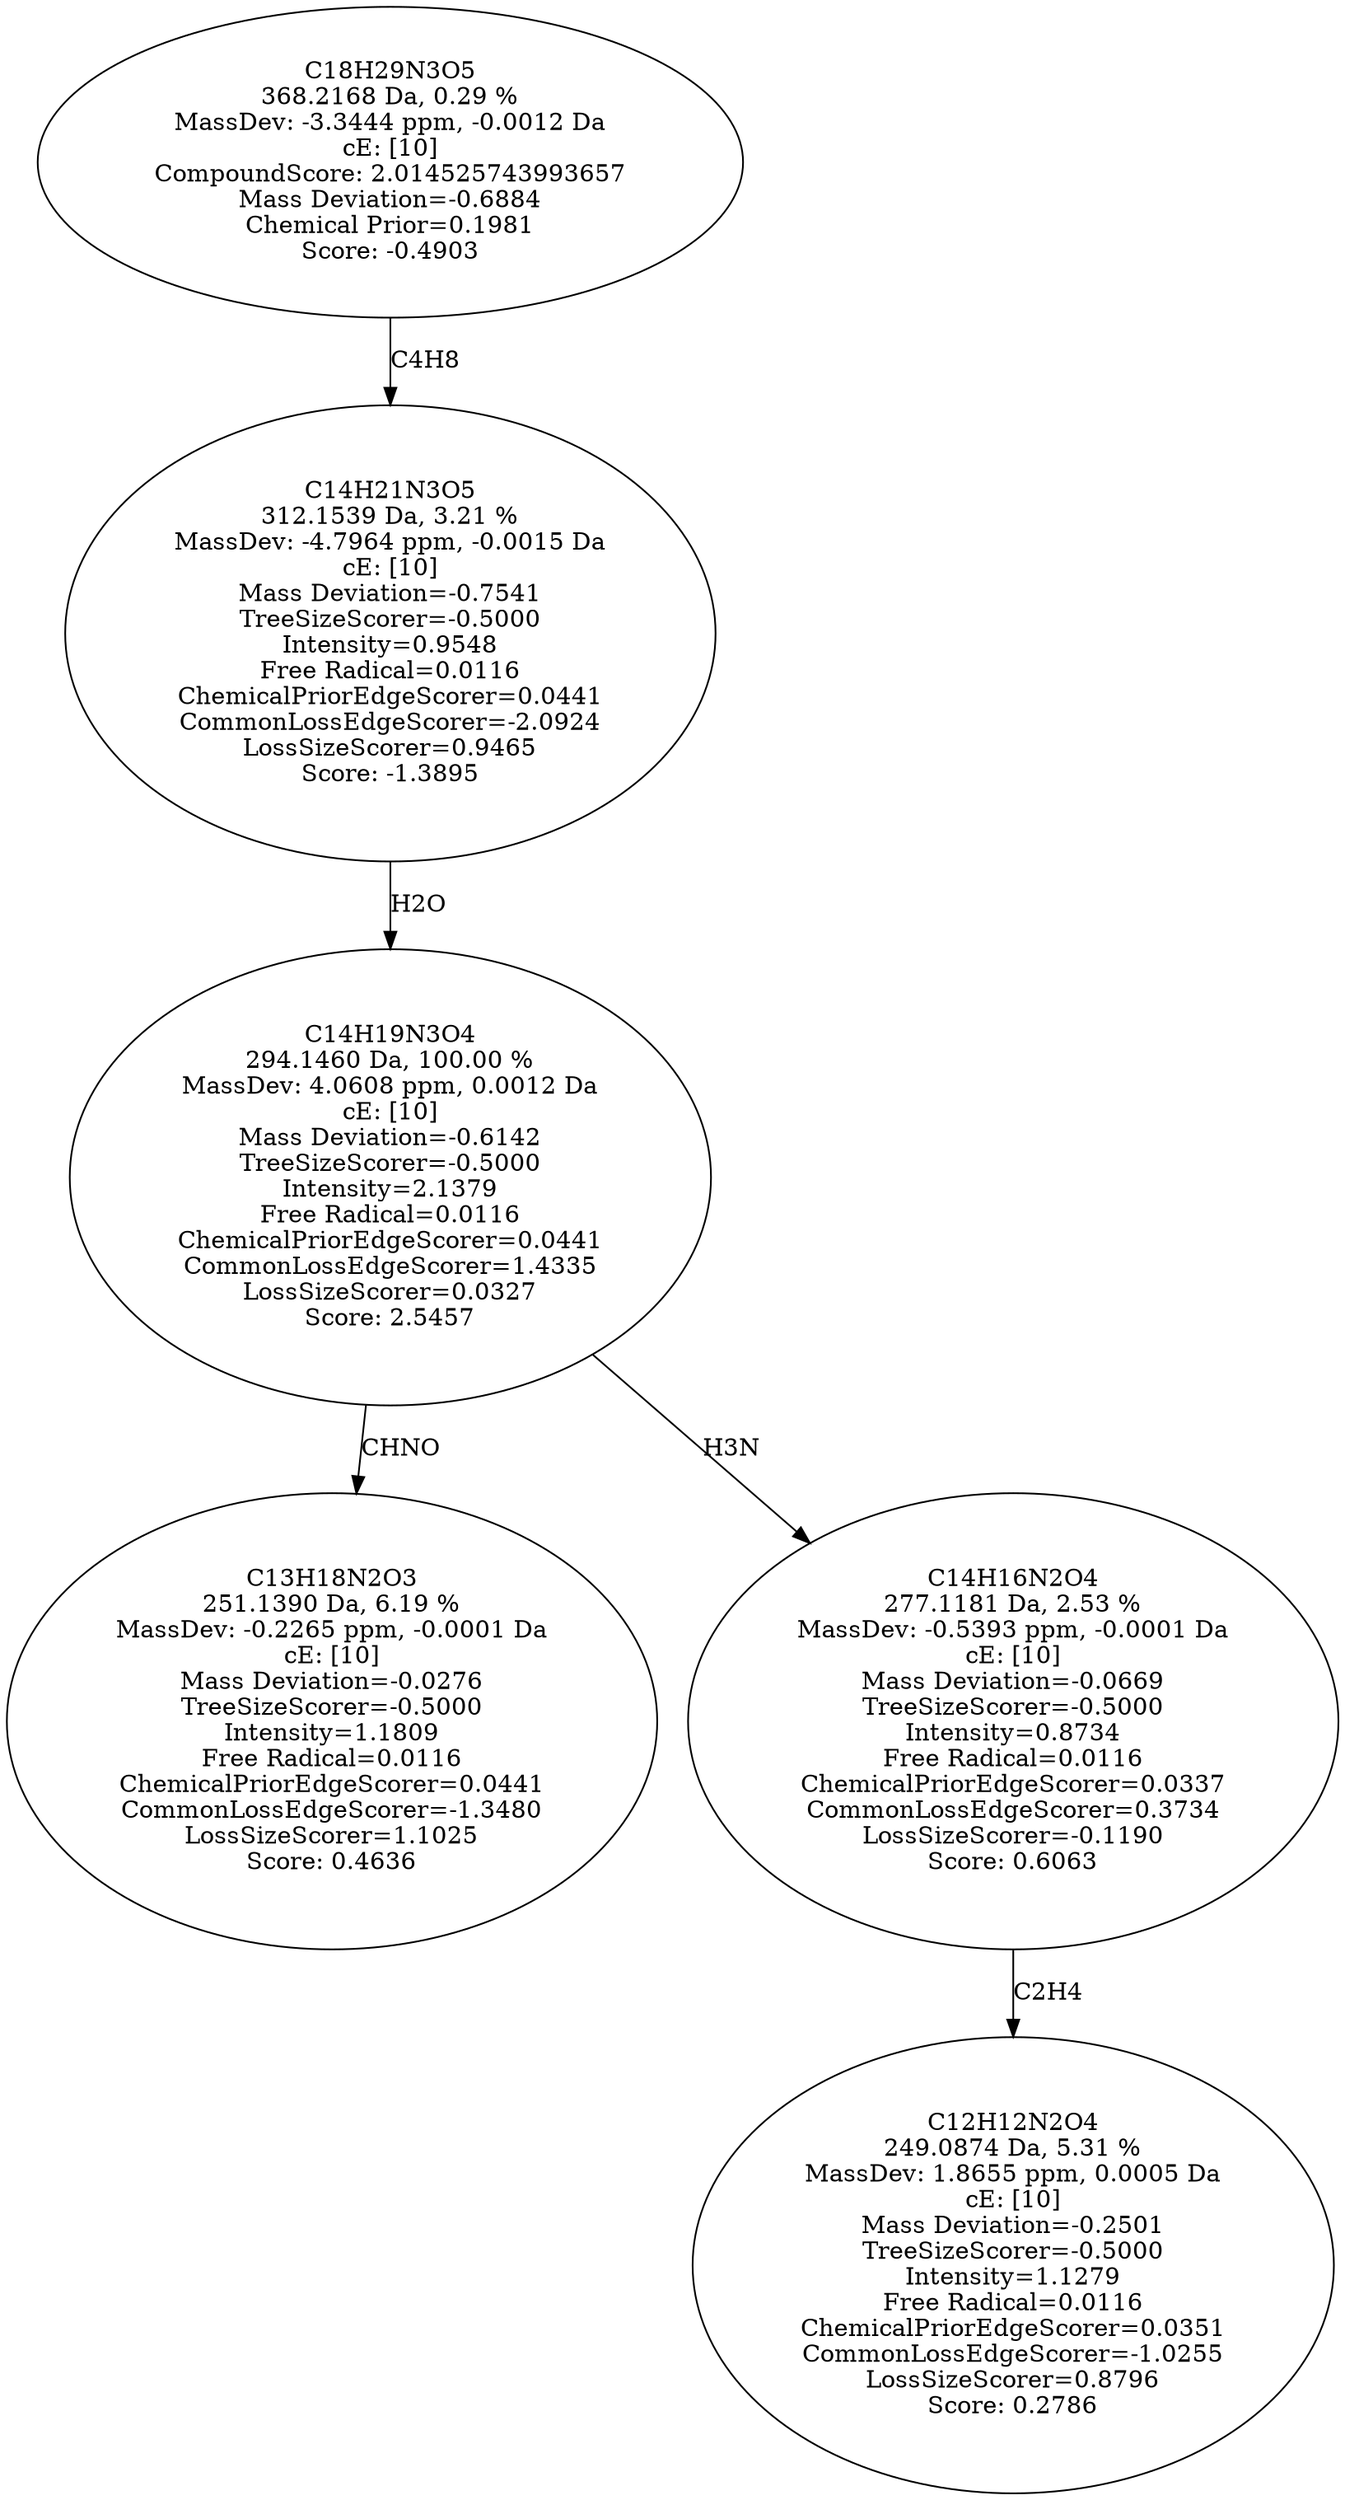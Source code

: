 strict digraph {
v1 [label="C13H18N2O3\n251.1390 Da, 6.19 %\nMassDev: -0.2265 ppm, -0.0001 Da\ncE: [10]\nMass Deviation=-0.0276\nTreeSizeScorer=-0.5000\nIntensity=1.1809\nFree Radical=0.0116\nChemicalPriorEdgeScorer=0.0441\nCommonLossEdgeScorer=-1.3480\nLossSizeScorer=1.1025\nScore: 0.4636"];
v2 [label="C12H12N2O4\n249.0874 Da, 5.31 %\nMassDev: 1.8655 ppm, 0.0005 Da\ncE: [10]\nMass Deviation=-0.2501\nTreeSizeScorer=-0.5000\nIntensity=1.1279\nFree Radical=0.0116\nChemicalPriorEdgeScorer=0.0351\nCommonLossEdgeScorer=-1.0255\nLossSizeScorer=0.8796\nScore: 0.2786"];
v3 [label="C14H16N2O4\n277.1181 Da, 2.53 %\nMassDev: -0.5393 ppm, -0.0001 Da\ncE: [10]\nMass Deviation=-0.0669\nTreeSizeScorer=-0.5000\nIntensity=0.8734\nFree Radical=0.0116\nChemicalPriorEdgeScorer=0.0337\nCommonLossEdgeScorer=0.3734\nLossSizeScorer=-0.1190\nScore: 0.6063"];
v4 [label="C14H19N3O4\n294.1460 Da, 100.00 %\nMassDev: 4.0608 ppm, 0.0012 Da\ncE: [10]\nMass Deviation=-0.6142\nTreeSizeScorer=-0.5000\nIntensity=2.1379\nFree Radical=0.0116\nChemicalPriorEdgeScorer=0.0441\nCommonLossEdgeScorer=1.4335\nLossSizeScorer=0.0327\nScore: 2.5457"];
v5 [label="C14H21N3O5\n312.1539 Da, 3.21 %\nMassDev: -4.7964 ppm, -0.0015 Da\ncE: [10]\nMass Deviation=-0.7541\nTreeSizeScorer=-0.5000\nIntensity=0.9548\nFree Radical=0.0116\nChemicalPriorEdgeScorer=0.0441\nCommonLossEdgeScorer=-2.0924\nLossSizeScorer=0.9465\nScore: -1.3895"];
v6 [label="C18H29N3O5\n368.2168 Da, 0.29 %\nMassDev: -3.3444 ppm, -0.0012 Da\ncE: [10]\nCompoundScore: 2.014525743993657\nMass Deviation=-0.6884\nChemical Prior=0.1981\nScore: -0.4903"];
v4 -> v1 [label="CHNO"];
v3 -> v2 [label="C2H4"];
v4 -> v3 [label="H3N"];
v5 -> v4 [label="H2O"];
v6 -> v5 [label="C4H8"];
}